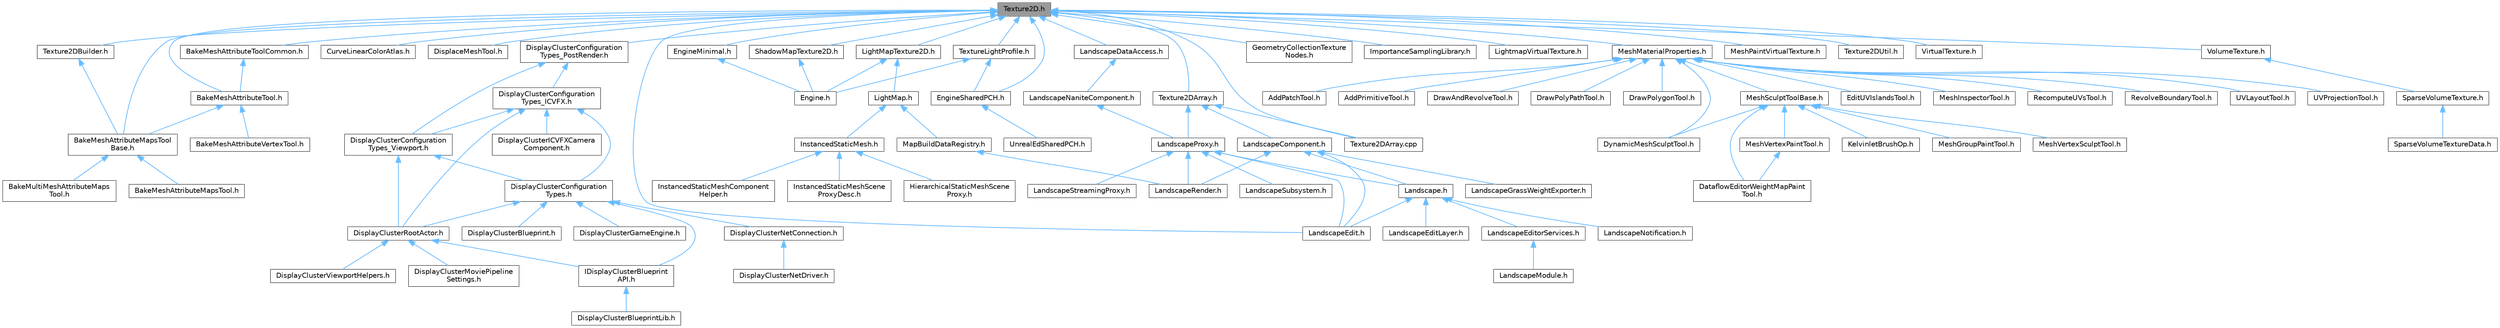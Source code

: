 digraph "Texture2D.h"
{
 // INTERACTIVE_SVG=YES
 // LATEX_PDF_SIZE
  bgcolor="transparent";
  edge [fontname=Helvetica,fontsize=10,labelfontname=Helvetica,labelfontsize=10];
  node [fontname=Helvetica,fontsize=10,shape=box,height=0.2,width=0.4];
  Node1 [id="Node000001",label="Texture2D.h",height=0.2,width=0.4,color="gray40", fillcolor="grey60", style="filled", fontcolor="black",tooltip=" "];
  Node1 -> Node2 [id="edge1_Node000001_Node000002",dir="back",color="steelblue1",style="solid",tooltip=" "];
  Node2 [id="Node000002",label="BakeMeshAttributeMapsTool\lBase.h",height=0.2,width=0.4,color="grey40", fillcolor="white", style="filled",URL="$dc/d68/BakeMeshAttributeMapsToolBase_8h.html",tooltip=" "];
  Node2 -> Node3 [id="edge2_Node000002_Node000003",dir="back",color="steelblue1",style="solid",tooltip=" "];
  Node3 [id="Node000003",label="BakeMeshAttributeMapsTool.h",height=0.2,width=0.4,color="grey40", fillcolor="white", style="filled",URL="$d8/d14/BakeMeshAttributeMapsTool_8h.html",tooltip=" "];
  Node2 -> Node4 [id="edge3_Node000002_Node000004",dir="back",color="steelblue1",style="solid",tooltip=" "];
  Node4 [id="Node000004",label="BakeMultiMeshAttributeMaps\lTool.h",height=0.2,width=0.4,color="grey40", fillcolor="white", style="filled",URL="$d7/d65/BakeMultiMeshAttributeMapsTool_8h.html",tooltip=" "];
  Node1 -> Node5 [id="edge4_Node000001_Node000005",dir="back",color="steelblue1",style="solid",tooltip=" "];
  Node5 [id="Node000005",label="BakeMeshAttributeTool.h",height=0.2,width=0.4,color="grey40", fillcolor="white", style="filled",URL="$d0/d82/BakeMeshAttributeTool_8h.html",tooltip=" "];
  Node5 -> Node2 [id="edge5_Node000005_Node000002",dir="back",color="steelblue1",style="solid",tooltip=" "];
  Node5 -> Node6 [id="edge6_Node000005_Node000006",dir="back",color="steelblue1",style="solid",tooltip=" "];
  Node6 [id="Node000006",label="BakeMeshAttributeVertexTool.h",height=0.2,width=0.4,color="grey40", fillcolor="white", style="filled",URL="$d6/d76/BakeMeshAttributeVertexTool_8h.html",tooltip=" "];
  Node1 -> Node7 [id="edge7_Node000001_Node000007",dir="back",color="steelblue1",style="solid",tooltip=" "];
  Node7 [id="Node000007",label="BakeMeshAttributeToolCommon.h",height=0.2,width=0.4,color="grey40", fillcolor="white", style="filled",URL="$d8/d75/BakeMeshAttributeToolCommon_8h.html",tooltip=" "];
  Node7 -> Node5 [id="edge8_Node000007_Node000005",dir="back",color="steelblue1",style="solid",tooltip=" "];
  Node1 -> Node8 [id="edge9_Node000001_Node000008",dir="back",color="steelblue1",style="solid",tooltip=" "];
  Node8 [id="Node000008",label="CurveLinearColorAtlas.h",height=0.2,width=0.4,color="grey40", fillcolor="white", style="filled",URL="$dd/d63/CurveLinearColorAtlas_8h.html",tooltip=" "];
  Node1 -> Node9 [id="edge10_Node000001_Node000009",dir="back",color="steelblue1",style="solid",tooltip=" "];
  Node9 [id="Node000009",label="DisplaceMeshTool.h",height=0.2,width=0.4,color="grey40", fillcolor="white", style="filled",URL="$da/d28/DisplaceMeshTool_8h.html",tooltip=" "];
  Node1 -> Node10 [id="edge11_Node000001_Node000010",dir="back",color="steelblue1",style="solid",tooltip=" "];
  Node10 [id="Node000010",label="DisplayClusterConfiguration\lTypes_PostRender.h",height=0.2,width=0.4,color="grey40", fillcolor="white", style="filled",URL="$d1/d0d/DisplayClusterConfigurationTypes__PostRender_8h.html",tooltip=" "];
  Node10 -> Node11 [id="edge12_Node000010_Node000011",dir="back",color="steelblue1",style="solid",tooltip=" "];
  Node11 [id="Node000011",label="DisplayClusterConfiguration\lTypes_ICVFX.h",height=0.2,width=0.4,color="grey40", fillcolor="white", style="filled",URL="$d3/dc4/DisplayClusterConfigurationTypes__ICVFX_8h.html",tooltip=" "];
  Node11 -> Node12 [id="edge13_Node000011_Node000012",dir="back",color="steelblue1",style="solid",tooltip=" "];
  Node12 [id="Node000012",label="DisplayClusterConfiguration\lTypes.h",height=0.2,width=0.4,color="grey40", fillcolor="white", style="filled",URL="$d5/dc6/DisplayClusterConfigurationTypes_8h.html",tooltip=" "];
  Node12 -> Node13 [id="edge14_Node000012_Node000013",dir="back",color="steelblue1",style="solid",tooltip=" "];
  Node13 [id="Node000013",label="DisplayClusterBlueprint.h",height=0.2,width=0.4,color="grey40", fillcolor="white", style="filled",URL="$d0/d44/DisplayClusterBlueprint_8h.html",tooltip=" "];
  Node12 -> Node14 [id="edge15_Node000012_Node000014",dir="back",color="steelblue1",style="solid",tooltip=" "];
  Node14 [id="Node000014",label="DisplayClusterGameEngine.h",height=0.2,width=0.4,color="grey40", fillcolor="white", style="filled",URL="$da/d8f/DisplayClusterGameEngine_8h.html",tooltip=" "];
  Node12 -> Node15 [id="edge16_Node000012_Node000015",dir="back",color="steelblue1",style="solid",tooltip=" "];
  Node15 [id="Node000015",label="DisplayClusterNetConnection.h",height=0.2,width=0.4,color="grey40", fillcolor="white", style="filled",URL="$d0/df0/DisplayClusterNetConnection_8h.html",tooltip=" "];
  Node15 -> Node16 [id="edge17_Node000015_Node000016",dir="back",color="steelblue1",style="solid",tooltip=" "];
  Node16 [id="Node000016",label="DisplayClusterNetDriver.h",height=0.2,width=0.4,color="grey40", fillcolor="white", style="filled",URL="$db/de1/DisplayClusterNetDriver_8h.html",tooltip=" "];
  Node12 -> Node17 [id="edge18_Node000012_Node000017",dir="back",color="steelblue1",style="solid",tooltip=" "];
  Node17 [id="Node000017",label="DisplayClusterRootActor.h",height=0.2,width=0.4,color="grey40", fillcolor="white", style="filled",URL="$d0/d41/DisplayClusterRootActor_8h.html",tooltip=" "];
  Node17 -> Node18 [id="edge19_Node000017_Node000018",dir="back",color="steelblue1",style="solid",tooltip=" "];
  Node18 [id="Node000018",label="DisplayClusterMoviePipeline\lSettings.h",height=0.2,width=0.4,color="grey40", fillcolor="white", style="filled",URL="$d7/d56/DisplayClusterMoviePipelineSettings_8h.html",tooltip=" "];
  Node17 -> Node19 [id="edge20_Node000017_Node000019",dir="back",color="steelblue1",style="solid",tooltip=" "];
  Node19 [id="Node000019",label="DisplayClusterViewportHelpers.h",height=0.2,width=0.4,color="grey40", fillcolor="white", style="filled",URL="$d6/d8b/DisplayClusterViewportHelpers_8h.html",tooltip=" "];
  Node17 -> Node20 [id="edge21_Node000017_Node000020",dir="back",color="steelblue1",style="solid",tooltip=" "];
  Node20 [id="Node000020",label="IDisplayClusterBlueprint\lAPI.h",height=0.2,width=0.4,color="grey40", fillcolor="white", style="filled",URL="$d6/dd6/IDisplayClusterBlueprintAPI_8h.html",tooltip=" "];
  Node20 -> Node21 [id="edge22_Node000020_Node000021",dir="back",color="steelblue1",style="solid",tooltip=" "];
  Node21 [id="Node000021",label="DisplayClusterBlueprintLib.h",height=0.2,width=0.4,color="grey40", fillcolor="white", style="filled",URL="$d9/d13/DisplayClusterBlueprintLib_8h.html",tooltip=" "];
  Node12 -> Node20 [id="edge23_Node000012_Node000020",dir="back",color="steelblue1",style="solid",tooltip=" "];
  Node11 -> Node22 [id="edge24_Node000011_Node000022",dir="back",color="steelblue1",style="solid",tooltip=" "];
  Node22 [id="Node000022",label="DisplayClusterConfiguration\lTypes_Viewport.h",height=0.2,width=0.4,color="grey40", fillcolor="white", style="filled",URL="$d1/d6b/DisplayClusterConfigurationTypes__Viewport_8h.html",tooltip=" "];
  Node22 -> Node12 [id="edge25_Node000022_Node000012",dir="back",color="steelblue1",style="solid",tooltip=" "];
  Node22 -> Node17 [id="edge26_Node000022_Node000017",dir="back",color="steelblue1",style="solid",tooltip=" "];
  Node11 -> Node23 [id="edge27_Node000011_Node000023",dir="back",color="steelblue1",style="solid",tooltip=" "];
  Node23 [id="Node000023",label="DisplayClusterICVFXCamera\lComponent.h",height=0.2,width=0.4,color="grey40", fillcolor="white", style="filled",URL="$d9/de0/DisplayClusterICVFXCameraComponent_8h.html",tooltip=" "];
  Node11 -> Node17 [id="edge28_Node000011_Node000017",dir="back",color="steelblue1",style="solid",tooltip=" "];
  Node10 -> Node22 [id="edge29_Node000010_Node000022",dir="back",color="steelblue1",style="solid",tooltip=" "];
  Node1 -> Node24 [id="edge30_Node000001_Node000024",dir="back",color="steelblue1",style="solid",tooltip=" "];
  Node24 [id="Node000024",label="EngineMinimal.h",height=0.2,width=0.4,color="grey40", fillcolor="white", style="filled",URL="$d0/d2c/EngineMinimal_8h.html",tooltip=" "];
  Node24 -> Node25 [id="edge31_Node000024_Node000025",dir="back",color="steelblue1",style="solid",tooltip=" "];
  Node25 [id="Node000025",label="Engine.h",height=0.2,width=0.4,color="grey40", fillcolor="white", style="filled",URL="$d1/d34/Public_2Engine_8h.html",tooltip=" "];
  Node1 -> Node26 [id="edge32_Node000001_Node000026",dir="back",color="steelblue1",style="solid",tooltip=" "];
  Node26 [id="Node000026",label="EngineSharedPCH.h",height=0.2,width=0.4,color="grey40", fillcolor="white", style="filled",URL="$dc/dbb/EngineSharedPCH_8h.html",tooltip=" "];
  Node26 -> Node27 [id="edge33_Node000026_Node000027",dir="back",color="steelblue1",style="solid",tooltip=" "];
  Node27 [id="Node000027",label="UnrealEdSharedPCH.h",height=0.2,width=0.4,color="grey40", fillcolor="white", style="filled",URL="$d1/de6/UnrealEdSharedPCH_8h.html",tooltip=" "];
  Node1 -> Node28 [id="edge34_Node000001_Node000028",dir="back",color="steelblue1",style="solid",tooltip=" "];
  Node28 [id="Node000028",label="GeometryCollectionTexture\lNodes.h",height=0.2,width=0.4,color="grey40", fillcolor="white", style="filled",URL="$d5/d81/GeometryCollectionTextureNodes_8h.html",tooltip=" "];
  Node1 -> Node29 [id="edge35_Node000001_Node000029",dir="back",color="steelblue1",style="solid",tooltip=" "];
  Node29 [id="Node000029",label="ImportanceSamplingLibrary.h",height=0.2,width=0.4,color="grey40", fillcolor="white", style="filled",URL="$d4/dd0/ImportanceSamplingLibrary_8h.html",tooltip=" "];
  Node1 -> Node30 [id="edge36_Node000001_Node000030",dir="back",color="steelblue1",style="solid",tooltip=" "];
  Node30 [id="Node000030",label="LandscapeDataAccess.h",height=0.2,width=0.4,color="grey40", fillcolor="white", style="filled",URL="$d0/d23/LandscapeDataAccess_8h.html",tooltip=" "];
  Node30 -> Node31 [id="edge37_Node000030_Node000031",dir="back",color="steelblue1",style="solid",tooltip=" "];
  Node31 [id="Node000031",label="LandscapeNaniteComponent.h",height=0.2,width=0.4,color="grey40", fillcolor="white", style="filled",URL="$d0/de5/LandscapeNaniteComponent_8h.html",tooltip=" "];
  Node31 -> Node32 [id="edge38_Node000031_Node000032",dir="back",color="steelblue1",style="solid",tooltip=" "];
  Node32 [id="Node000032",label="LandscapeProxy.h",height=0.2,width=0.4,color="grey40", fillcolor="white", style="filled",URL="$db/dae/LandscapeProxy_8h.html",tooltip=" "];
  Node32 -> Node33 [id="edge39_Node000032_Node000033",dir="back",color="steelblue1",style="solid",tooltip=" "];
  Node33 [id="Node000033",label="Landscape.h",height=0.2,width=0.4,color="grey40", fillcolor="white", style="filled",URL="$d5/dd6/Landscape_8h.html",tooltip=" "];
  Node33 -> Node34 [id="edge40_Node000033_Node000034",dir="back",color="steelblue1",style="solid",tooltip=" "];
  Node34 [id="Node000034",label="LandscapeEdit.h",height=0.2,width=0.4,color="grey40", fillcolor="white", style="filled",URL="$df/d61/LandscapeEdit_8h.html",tooltip=" "];
  Node33 -> Node35 [id="edge41_Node000033_Node000035",dir="back",color="steelblue1",style="solid",tooltip=" "];
  Node35 [id="Node000035",label="LandscapeEditLayer.h",height=0.2,width=0.4,color="grey40", fillcolor="white", style="filled",URL="$d2/d34/LandscapeEditLayer_8h.html",tooltip=" "];
  Node33 -> Node36 [id="edge42_Node000033_Node000036",dir="back",color="steelblue1",style="solid",tooltip=" "];
  Node36 [id="Node000036",label="LandscapeEditorServices.h",height=0.2,width=0.4,color="grey40", fillcolor="white", style="filled",URL="$d0/de9/LandscapeEditorServices_8h.html",tooltip=" "];
  Node36 -> Node37 [id="edge43_Node000036_Node000037",dir="back",color="steelblue1",style="solid",tooltip=" "];
  Node37 [id="Node000037",label="LandscapeModule.h",height=0.2,width=0.4,color="grey40", fillcolor="white", style="filled",URL="$db/d88/LandscapeModule_8h.html",tooltip=" "];
  Node33 -> Node38 [id="edge44_Node000033_Node000038",dir="back",color="steelblue1",style="solid",tooltip=" "];
  Node38 [id="Node000038",label="LandscapeNotification.h",height=0.2,width=0.4,color="grey40", fillcolor="white", style="filled",URL="$d7/de3/LandscapeNotification_8h.html",tooltip=" "];
  Node32 -> Node34 [id="edge45_Node000032_Node000034",dir="back",color="steelblue1",style="solid",tooltip=" "];
  Node32 -> Node39 [id="edge46_Node000032_Node000039",dir="back",color="steelblue1",style="solid",tooltip=" "];
  Node39 [id="Node000039",label="LandscapeRender.h",height=0.2,width=0.4,color="grey40", fillcolor="white", style="filled",URL="$df/d67/LandscapeRender_8h.html",tooltip=" "];
  Node32 -> Node40 [id="edge47_Node000032_Node000040",dir="back",color="steelblue1",style="solid",tooltip=" "];
  Node40 [id="Node000040",label="LandscapeStreamingProxy.h",height=0.2,width=0.4,color="grey40", fillcolor="white", style="filled",URL="$de/d5a/LandscapeStreamingProxy_8h.html",tooltip=" "];
  Node32 -> Node41 [id="edge48_Node000032_Node000041",dir="back",color="steelblue1",style="solid",tooltip=" "];
  Node41 [id="Node000041",label="LandscapeSubsystem.h",height=0.2,width=0.4,color="grey40", fillcolor="white", style="filled",URL="$d7/ddd/LandscapeSubsystem_8h.html",tooltip=" "];
  Node1 -> Node34 [id="edge49_Node000001_Node000034",dir="back",color="steelblue1",style="solid",tooltip=" "];
  Node1 -> Node42 [id="edge50_Node000001_Node000042",dir="back",color="steelblue1",style="solid",tooltip=" "];
  Node42 [id="Node000042",label="LightMapTexture2D.h",height=0.2,width=0.4,color="grey40", fillcolor="white", style="filled",URL="$d4/ddb/LightMapTexture2D_8h.html",tooltip=" "];
  Node42 -> Node25 [id="edge51_Node000042_Node000025",dir="back",color="steelblue1",style="solid",tooltip=" "];
  Node42 -> Node43 [id="edge52_Node000042_Node000043",dir="back",color="steelblue1",style="solid",tooltip=" "];
  Node43 [id="Node000043",label="LightMap.h",height=0.2,width=0.4,color="grey40", fillcolor="white", style="filled",URL="$d1/d76/LightMap_8h.html",tooltip=" "];
  Node43 -> Node44 [id="edge53_Node000043_Node000044",dir="back",color="steelblue1",style="solid",tooltip=" "];
  Node44 [id="Node000044",label="InstancedStaticMesh.h",height=0.2,width=0.4,color="grey40", fillcolor="white", style="filled",URL="$dd/d89/InstancedStaticMesh_8h.html",tooltip=" "];
  Node44 -> Node45 [id="edge54_Node000044_Node000045",dir="back",color="steelblue1",style="solid",tooltip=" "];
  Node45 [id="Node000045",label="HierarchicalStaticMeshScene\lProxy.h",height=0.2,width=0.4,color="grey40", fillcolor="white", style="filled",URL="$d3/d4d/HierarchicalStaticMeshSceneProxy_8h.html",tooltip=" "];
  Node44 -> Node46 [id="edge55_Node000044_Node000046",dir="back",color="steelblue1",style="solid",tooltip=" "];
  Node46 [id="Node000046",label="InstancedStaticMeshComponent\lHelper.h",height=0.2,width=0.4,color="grey40", fillcolor="white", style="filled",URL="$dc/dc7/InstancedStaticMeshComponentHelper_8h.html",tooltip=" "];
  Node44 -> Node47 [id="edge56_Node000044_Node000047",dir="back",color="steelblue1",style="solid",tooltip=" "];
  Node47 [id="Node000047",label="InstancedStaticMeshScene\lProxyDesc.h",height=0.2,width=0.4,color="grey40", fillcolor="white", style="filled",URL="$db/dcf/InstancedStaticMeshSceneProxyDesc_8h.html",tooltip=" "];
  Node43 -> Node48 [id="edge57_Node000043_Node000048",dir="back",color="steelblue1",style="solid",tooltip=" "];
  Node48 [id="Node000048",label="MapBuildDataRegistry.h",height=0.2,width=0.4,color="grey40", fillcolor="white", style="filled",URL="$df/dac/MapBuildDataRegistry_8h.html",tooltip=" "];
  Node48 -> Node39 [id="edge58_Node000048_Node000039",dir="back",color="steelblue1",style="solid",tooltip=" "];
  Node1 -> Node49 [id="edge59_Node000001_Node000049",dir="back",color="steelblue1",style="solid",tooltip=" "];
  Node49 [id="Node000049",label="LightmapVirtualTexture.h",height=0.2,width=0.4,color="grey40", fillcolor="white", style="filled",URL="$dc/d33/LightmapVirtualTexture_8h.html",tooltip=" "];
  Node1 -> Node50 [id="edge60_Node000001_Node000050",dir="back",color="steelblue1",style="solid",tooltip=" "];
  Node50 [id="Node000050",label="MeshMaterialProperties.h",height=0.2,width=0.4,color="grey40", fillcolor="white", style="filled",URL="$d3/dde/MeshMaterialProperties_8h.html",tooltip=" "];
  Node50 -> Node51 [id="edge61_Node000050_Node000051",dir="back",color="steelblue1",style="solid",tooltip=" "];
  Node51 [id="Node000051",label="AddPatchTool.h",height=0.2,width=0.4,color="grey40", fillcolor="white", style="filled",URL="$d5/deb/AddPatchTool_8h.html",tooltip=" "];
  Node50 -> Node52 [id="edge62_Node000050_Node000052",dir="back",color="steelblue1",style="solid",tooltip=" "];
  Node52 [id="Node000052",label="AddPrimitiveTool.h",height=0.2,width=0.4,color="grey40", fillcolor="white", style="filled",URL="$d5/dbf/AddPrimitiveTool_8h.html",tooltip=" "];
  Node50 -> Node53 [id="edge63_Node000050_Node000053",dir="back",color="steelblue1",style="solid",tooltip=" "];
  Node53 [id="Node000053",label="DrawAndRevolveTool.h",height=0.2,width=0.4,color="grey40", fillcolor="white", style="filled",URL="$d8/d06/DrawAndRevolveTool_8h.html",tooltip=" "];
  Node50 -> Node54 [id="edge64_Node000050_Node000054",dir="back",color="steelblue1",style="solid",tooltip=" "];
  Node54 [id="Node000054",label="DrawPolyPathTool.h",height=0.2,width=0.4,color="grey40", fillcolor="white", style="filled",URL="$dc/d3e/DrawPolyPathTool_8h.html",tooltip=" "];
  Node50 -> Node55 [id="edge65_Node000050_Node000055",dir="back",color="steelblue1",style="solid",tooltip=" "];
  Node55 [id="Node000055",label="DrawPolygonTool.h",height=0.2,width=0.4,color="grey40", fillcolor="white", style="filled",URL="$d0/d15/DrawPolygonTool_8h.html",tooltip=" "];
  Node50 -> Node56 [id="edge66_Node000050_Node000056",dir="back",color="steelblue1",style="solid",tooltip=" "];
  Node56 [id="Node000056",label="DynamicMeshSculptTool.h",height=0.2,width=0.4,color="grey40", fillcolor="white", style="filled",URL="$d6/d16/DynamicMeshSculptTool_8h.html",tooltip=" "];
  Node50 -> Node57 [id="edge67_Node000050_Node000057",dir="back",color="steelblue1",style="solid",tooltip=" "];
  Node57 [id="Node000057",label="EditUVIslandsTool.h",height=0.2,width=0.4,color="grey40", fillcolor="white", style="filled",URL="$d0/de4/EditUVIslandsTool_8h.html",tooltip=" "];
  Node50 -> Node58 [id="edge68_Node000050_Node000058",dir="back",color="steelblue1",style="solid",tooltip=" "];
  Node58 [id="Node000058",label="MeshInspectorTool.h",height=0.2,width=0.4,color="grey40", fillcolor="white", style="filled",URL="$de/da1/MeshInspectorTool_8h.html",tooltip=" "];
  Node50 -> Node59 [id="edge69_Node000050_Node000059",dir="back",color="steelblue1",style="solid",tooltip=" "];
  Node59 [id="Node000059",label="MeshSculptToolBase.h",height=0.2,width=0.4,color="grey40", fillcolor="white", style="filled",URL="$d8/d2a/MeshSculptToolBase_8h.html",tooltip=" "];
  Node59 -> Node60 [id="edge70_Node000059_Node000060",dir="back",color="steelblue1",style="solid",tooltip=" "];
  Node60 [id="Node000060",label="DataflowEditorWeightMapPaint\lTool.h",height=0.2,width=0.4,color="grey40", fillcolor="white", style="filled",URL="$db/d46/DataflowEditorWeightMapPaintTool_8h.html",tooltip=" "];
  Node59 -> Node56 [id="edge71_Node000059_Node000056",dir="back",color="steelblue1",style="solid",tooltip=" "];
  Node59 -> Node61 [id="edge72_Node000059_Node000061",dir="back",color="steelblue1",style="solid",tooltip=" "];
  Node61 [id="Node000061",label="KelvinletBrushOp.h",height=0.2,width=0.4,color="grey40", fillcolor="white", style="filled",URL="$d9/d5c/KelvinletBrushOp_8h.html",tooltip=" "];
  Node59 -> Node62 [id="edge73_Node000059_Node000062",dir="back",color="steelblue1",style="solid",tooltip=" "];
  Node62 [id="Node000062",label="MeshGroupPaintTool.h",height=0.2,width=0.4,color="grey40", fillcolor="white", style="filled",URL="$dd/d04/MeshGroupPaintTool_8h.html",tooltip=" "];
  Node59 -> Node63 [id="edge74_Node000059_Node000063",dir="back",color="steelblue1",style="solid",tooltip=" "];
  Node63 [id="Node000063",label="MeshVertexPaintTool.h",height=0.2,width=0.4,color="grey40", fillcolor="white", style="filled",URL="$db/d74/MeshVertexPaintTool_8h.html",tooltip=" "];
  Node63 -> Node60 [id="edge75_Node000063_Node000060",dir="back",color="steelblue1",style="solid",tooltip=" "];
  Node59 -> Node64 [id="edge76_Node000059_Node000064",dir="back",color="steelblue1",style="solid",tooltip=" "];
  Node64 [id="Node000064",label="MeshVertexSculptTool.h",height=0.2,width=0.4,color="grey40", fillcolor="white", style="filled",URL="$dc/da6/MeshVertexSculptTool_8h.html",tooltip=" "];
  Node50 -> Node65 [id="edge77_Node000050_Node000065",dir="back",color="steelblue1",style="solid",tooltip=" "];
  Node65 [id="Node000065",label="RecomputeUVsTool.h",height=0.2,width=0.4,color="grey40", fillcolor="white", style="filled",URL="$d0/d92/RecomputeUVsTool_8h.html",tooltip=" "];
  Node50 -> Node66 [id="edge78_Node000050_Node000066",dir="back",color="steelblue1",style="solid",tooltip=" "];
  Node66 [id="Node000066",label="RevolveBoundaryTool.h",height=0.2,width=0.4,color="grey40", fillcolor="white", style="filled",URL="$da/dce/RevolveBoundaryTool_8h.html",tooltip=" "];
  Node50 -> Node67 [id="edge79_Node000050_Node000067",dir="back",color="steelblue1",style="solid",tooltip=" "];
  Node67 [id="Node000067",label="UVLayoutTool.h",height=0.2,width=0.4,color="grey40", fillcolor="white", style="filled",URL="$d6/d89/UVLayoutTool_8h.html",tooltip=" "];
  Node50 -> Node68 [id="edge80_Node000050_Node000068",dir="back",color="steelblue1",style="solid",tooltip=" "];
  Node68 [id="Node000068",label="UVProjectionTool.h",height=0.2,width=0.4,color="grey40", fillcolor="white", style="filled",URL="$d5/d4f/UVProjectionTool_8h.html",tooltip=" "];
  Node1 -> Node69 [id="edge81_Node000001_Node000069",dir="back",color="steelblue1",style="solid",tooltip=" "];
  Node69 [id="Node000069",label="MeshPaintVirtualTexture.h",height=0.2,width=0.4,color="grey40", fillcolor="white", style="filled",URL="$db/df0/MeshPaintVirtualTexture_8h.html",tooltip=" "];
  Node1 -> Node70 [id="edge82_Node000001_Node000070",dir="back",color="steelblue1",style="solid",tooltip=" "];
  Node70 [id="Node000070",label="ShadowMapTexture2D.h",height=0.2,width=0.4,color="grey40", fillcolor="white", style="filled",URL="$d3/db2/ShadowMapTexture2D_8h.html",tooltip=" "];
  Node70 -> Node25 [id="edge83_Node000070_Node000025",dir="back",color="steelblue1",style="solid",tooltip=" "];
  Node1 -> Node71 [id="edge84_Node000001_Node000071",dir="back",color="steelblue1",style="solid",tooltip=" "];
  Node71 [id="Node000071",label="Texture2DArray.cpp",height=0.2,width=0.4,color="grey40", fillcolor="white", style="filled",URL="$d7/d13/Texture2DArray_8cpp.html",tooltip=" "];
  Node1 -> Node72 [id="edge85_Node000001_Node000072",dir="back",color="steelblue1",style="solid",tooltip=" "];
  Node72 [id="Node000072",label="Texture2DArray.h",height=0.2,width=0.4,color="grey40", fillcolor="white", style="filled",URL="$d9/df3/Texture2DArray_8h.html",tooltip=" "];
  Node72 -> Node73 [id="edge86_Node000072_Node000073",dir="back",color="steelblue1",style="solid",tooltip=" "];
  Node73 [id="Node000073",label="LandscapeComponent.h",height=0.2,width=0.4,color="grey40", fillcolor="white", style="filled",URL="$d4/dba/LandscapeComponent_8h.html",tooltip=" "];
  Node73 -> Node33 [id="edge87_Node000073_Node000033",dir="back",color="steelblue1",style="solid",tooltip=" "];
  Node73 -> Node34 [id="edge88_Node000073_Node000034",dir="back",color="steelblue1",style="solid",tooltip=" "];
  Node73 -> Node74 [id="edge89_Node000073_Node000074",dir="back",color="steelblue1",style="solid",tooltip=" "];
  Node74 [id="Node000074",label="LandscapeGrassWeightExporter.h",height=0.2,width=0.4,color="grey40", fillcolor="white", style="filled",URL="$de/d64/LandscapeGrassWeightExporter_8h.html",tooltip=" "];
  Node73 -> Node39 [id="edge90_Node000073_Node000039",dir="back",color="steelblue1",style="solid",tooltip=" "];
  Node72 -> Node32 [id="edge91_Node000072_Node000032",dir="back",color="steelblue1",style="solid",tooltip=" "];
  Node72 -> Node71 [id="edge92_Node000072_Node000071",dir="back",color="steelblue1",style="solid",tooltip=" "];
  Node1 -> Node75 [id="edge93_Node000001_Node000075",dir="back",color="steelblue1",style="solid",tooltip=" "];
  Node75 [id="Node000075",label="Texture2DBuilder.h",height=0.2,width=0.4,color="grey40", fillcolor="white", style="filled",URL="$d9/d6e/Texture2DBuilder_8h.html",tooltip=" "];
  Node75 -> Node2 [id="edge94_Node000075_Node000002",dir="back",color="steelblue1",style="solid",tooltip=" "];
  Node1 -> Node76 [id="edge95_Node000001_Node000076",dir="back",color="steelblue1",style="solid",tooltip=" "];
  Node76 [id="Node000076",label="Texture2DUtil.h",height=0.2,width=0.4,color="grey40", fillcolor="white", style="filled",URL="$d5/d41/Texture2DUtil_8h.html",tooltip=" "];
  Node1 -> Node77 [id="edge96_Node000001_Node000077",dir="back",color="steelblue1",style="solid",tooltip=" "];
  Node77 [id="Node000077",label="TextureLightProfile.h",height=0.2,width=0.4,color="grey40", fillcolor="white", style="filled",URL="$de/dee/TextureLightProfile_8h.html",tooltip=" "];
  Node77 -> Node25 [id="edge97_Node000077_Node000025",dir="back",color="steelblue1",style="solid",tooltip=" "];
  Node77 -> Node26 [id="edge98_Node000077_Node000026",dir="back",color="steelblue1",style="solid",tooltip=" "];
  Node1 -> Node78 [id="edge99_Node000001_Node000078",dir="back",color="steelblue1",style="solid",tooltip=" "];
  Node78 [id="Node000078",label="VirtualTexture.h",height=0.2,width=0.4,color="grey40", fillcolor="white", style="filled",URL="$df/d43/VirtualTexture_8h.html",tooltip=" "];
  Node1 -> Node79 [id="edge100_Node000001_Node000079",dir="back",color="steelblue1",style="solid",tooltip=" "];
  Node79 [id="Node000079",label="VolumeTexture.h",height=0.2,width=0.4,color="grey40", fillcolor="white", style="filled",URL="$d5/d6a/VolumeTexture_8h.html",tooltip=" "];
  Node79 -> Node80 [id="edge101_Node000079_Node000080",dir="back",color="steelblue1",style="solid",tooltip=" "];
  Node80 [id="Node000080",label="SparseVolumeTexture.h",height=0.2,width=0.4,color="grey40", fillcolor="white", style="filled",URL="$d4/df8/SparseVolumeTexture_8h.html",tooltip=" "];
  Node80 -> Node81 [id="edge102_Node000080_Node000081",dir="back",color="steelblue1",style="solid",tooltip=" "];
  Node81 [id="Node000081",label="SparseVolumeTextureData.h",height=0.2,width=0.4,color="grey40", fillcolor="white", style="filled",URL="$db/dcc/SparseVolumeTextureData_8h.html",tooltip=" "];
}
